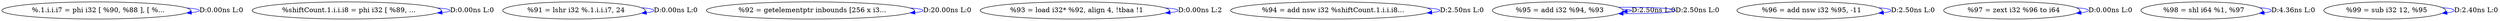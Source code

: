digraph {
Node0x333c510[label="  %.1.i.i.i7 = phi i32 [ %90, %88 ], [ %..."];
Node0x333c510 -> Node0x333c510[label="D:0.00ns L:0",color=blue];
Node0x333c5f0[label="  %shiftCount.1.i.i.i8 = phi i32 [ %89, ..."];
Node0x333c5f0 -> Node0x333c5f0[label="D:0.00ns L:0",color=blue];
Node0x333c6d0[label="  %91 = lshr i32 %.1.i.i.i7, 24"];
Node0x333c6d0 -> Node0x333c6d0[label="D:0.00ns L:0",color=blue];
Node0x333c7b0[label="  %92 = getelementptr inbounds [256 x i3..."];
Node0x333c7b0 -> Node0x333c7b0[label="D:20.00ns L:0",color=blue];
Node0x333c950[label="  %93 = load i32* %92, align 4, !tbaa !1"];
Node0x333c950 -> Node0x333c950[label="D:0.00ns L:2",color=blue];
Node0x333ca30[label="  %94 = add nsw i32 %shiftCount.1.i.i.i8..."];
Node0x333ca30 -> Node0x333ca30[label="D:2.50ns L:0",color=blue];
Node0x333cb10[label="  %95 = add i32 %94, %93"];
Node0x333cb10 -> Node0x333cb10[label="D:2.50ns L:0",color=blue];
Node0x333cb10 -> Node0x333cb10[label="D:2.50ns L:0",color=blue];
Node0x333cbf0[label="  %96 = add nsw i32 %95, -11"];
Node0x333cbf0 -> Node0x333cbf0[label="D:2.50ns L:0",color=blue];
Node0x333ccd0[label="  %97 = zext i32 %96 to i64"];
Node0x333ccd0 -> Node0x333ccd0[label="D:0.00ns L:0",color=blue];
Node0x333cdb0[label="  %98 = shl i64 %1, %97"];
Node0x333cdb0 -> Node0x333cdb0[label="D:4.36ns L:0",color=blue];
Node0x333ce90[label="  %99 = sub i32 12, %95"];
Node0x333ce90 -> Node0x333ce90[label="D:2.40ns L:0",color=blue];
}
